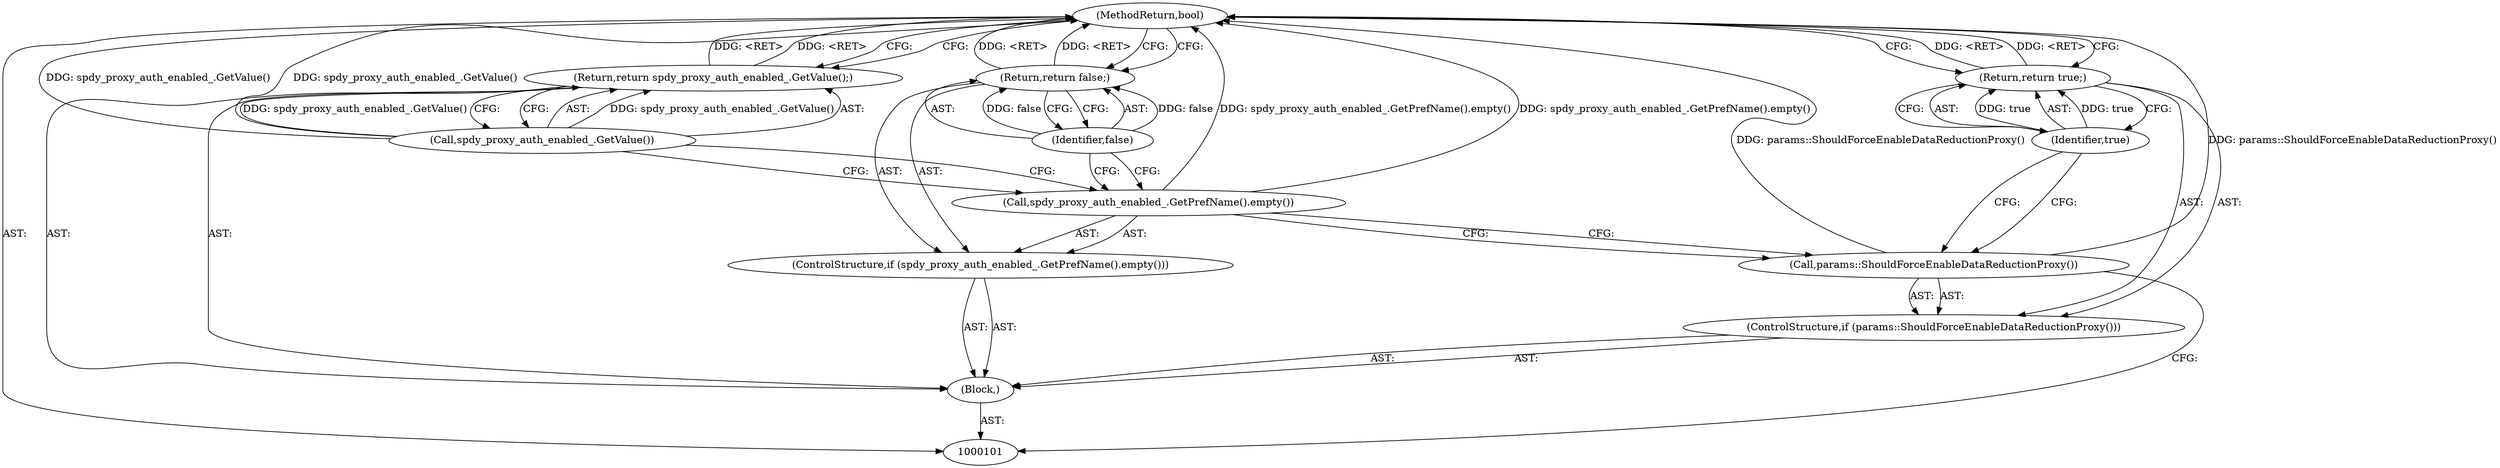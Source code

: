 digraph "1_Chrome_c995d4fe5e96f4d6d4a88b7867279b08e72d2579_8" {
"1000113" [label="(MethodReturn,bool)"];
"1000102" [label="(Block,)"];
"1000103" [label="(ControlStructure,if (params::ShouldForceEnableDataReductionProxy()))"];
"1000104" [label="(Call,params::ShouldForceEnableDataReductionProxy())"];
"1000106" [label="(Identifier,true)"];
"1000105" [label="(Return,return true;)"];
"1000107" [label="(ControlStructure,if (spdy_proxy_auth_enabled_.GetPrefName().empty()))"];
"1000108" [label="(Call,spdy_proxy_auth_enabled_.GetPrefName().empty())"];
"1000110" [label="(Identifier,false)"];
"1000109" [label="(Return,return false;)"];
"1000111" [label="(Return,return spdy_proxy_auth_enabled_.GetValue();)"];
"1000112" [label="(Call,spdy_proxy_auth_enabled_.GetValue())"];
"1000113" -> "1000101"  [label="AST: "];
"1000113" -> "1000105"  [label="CFG: "];
"1000113" -> "1000109"  [label="CFG: "];
"1000113" -> "1000111"  [label="CFG: "];
"1000111" -> "1000113"  [label="DDG: <RET>"];
"1000109" -> "1000113"  [label="DDG: <RET>"];
"1000104" -> "1000113"  [label="DDG: params::ShouldForceEnableDataReductionProxy()"];
"1000108" -> "1000113"  [label="DDG: spdy_proxy_auth_enabled_.GetPrefName().empty()"];
"1000112" -> "1000113"  [label="DDG: spdy_proxy_auth_enabled_.GetValue()"];
"1000105" -> "1000113"  [label="DDG: <RET>"];
"1000102" -> "1000101"  [label="AST: "];
"1000103" -> "1000102"  [label="AST: "];
"1000107" -> "1000102"  [label="AST: "];
"1000111" -> "1000102"  [label="AST: "];
"1000103" -> "1000102"  [label="AST: "];
"1000104" -> "1000103"  [label="AST: "];
"1000105" -> "1000103"  [label="AST: "];
"1000104" -> "1000103"  [label="AST: "];
"1000104" -> "1000101"  [label="CFG: "];
"1000106" -> "1000104"  [label="CFG: "];
"1000108" -> "1000104"  [label="CFG: "];
"1000104" -> "1000113"  [label="DDG: params::ShouldForceEnableDataReductionProxy()"];
"1000106" -> "1000105"  [label="AST: "];
"1000106" -> "1000104"  [label="CFG: "];
"1000105" -> "1000106"  [label="CFG: "];
"1000106" -> "1000105"  [label="DDG: true"];
"1000105" -> "1000103"  [label="AST: "];
"1000105" -> "1000106"  [label="CFG: "];
"1000106" -> "1000105"  [label="AST: "];
"1000113" -> "1000105"  [label="CFG: "];
"1000105" -> "1000113"  [label="DDG: <RET>"];
"1000106" -> "1000105"  [label="DDG: true"];
"1000107" -> "1000102"  [label="AST: "];
"1000108" -> "1000107"  [label="AST: "];
"1000109" -> "1000107"  [label="AST: "];
"1000108" -> "1000107"  [label="AST: "];
"1000108" -> "1000104"  [label="CFG: "];
"1000110" -> "1000108"  [label="CFG: "];
"1000112" -> "1000108"  [label="CFG: "];
"1000108" -> "1000113"  [label="DDG: spdy_proxy_auth_enabled_.GetPrefName().empty()"];
"1000110" -> "1000109"  [label="AST: "];
"1000110" -> "1000108"  [label="CFG: "];
"1000109" -> "1000110"  [label="CFG: "];
"1000110" -> "1000109"  [label="DDG: false"];
"1000109" -> "1000107"  [label="AST: "];
"1000109" -> "1000110"  [label="CFG: "];
"1000110" -> "1000109"  [label="AST: "];
"1000113" -> "1000109"  [label="CFG: "];
"1000109" -> "1000113"  [label="DDG: <RET>"];
"1000110" -> "1000109"  [label="DDG: false"];
"1000111" -> "1000102"  [label="AST: "];
"1000111" -> "1000112"  [label="CFG: "];
"1000112" -> "1000111"  [label="AST: "];
"1000113" -> "1000111"  [label="CFG: "];
"1000111" -> "1000113"  [label="DDG: <RET>"];
"1000112" -> "1000111"  [label="DDG: spdy_proxy_auth_enabled_.GetValue()"];
"1000112" -> "1000111"  [label="AST: "];
"1000112" -> "1000108"  [label="CFG: "];
"1000111" -> "1000112"  [label="CFG: "];
"1000112" -> "1000113"  [label="DDG: spdy_proxy_auth_enabled_.GetValue()"];
"1000112" -> "1000111"  [label="DDG: spdy_proxy_auth_enabled_.GetValue()"];
}
